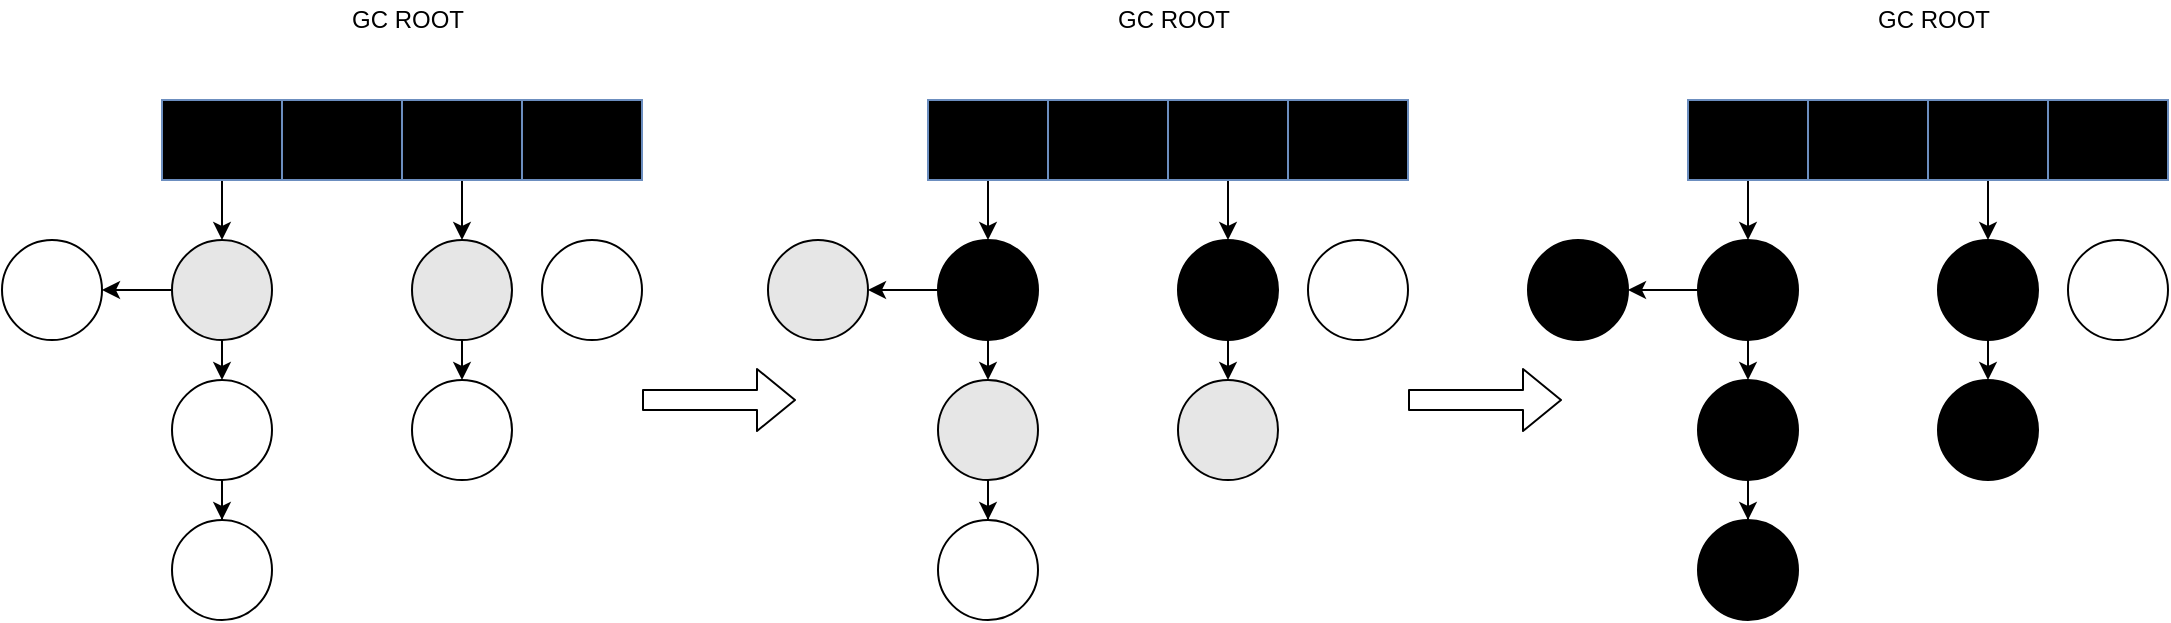 <mxfile version="14.9.2" type="github">
  <diagram id="l9T2g0-95G9heTWVfEed" name="Page-1">
    <mxGraphModel dx="946" dy="536" grid="1" gridSize="10" guides="1" tooltips="1" connect="1" arrows="1" fold="1" page="1" pageScale="1" pageWidth="827" pageHeight="1169" math="0" shadow="0">
      <root>
        <mxCell id="0" />
        <mxCell id="1" parent="0" />
        <mxCell id="olM83sfeo5QYCfdLlvUQ-31" value="" style="edgeStyle=orthogonalEdgeStyle;rounded=0;orthogonalLoop=1;jettySize=auto;html=1;" edge="1" parent="1" source="olM83sfeo5QYCfdLlvUQ-17" target="olM83sfeo5QYCfdLlvUQ-19">
          <mxGeometry relative="1" as="geometry" />
        </mxCell>
        <mxCell id="olM83sfeo5QYCfdLlvUQ-32" style="edgeStyle=orthogonalEdgeStyle;rounded=0;orthogonalLoop=1;jettySize=auto;html=1;exitX=0.5;exitY=1;exitDx=0;exitDy=0;entryX=0.5;entryY=0;entryDx=0;entryDy=0;" edge="1" parent="1" source="olM83sfeo5QYCfdLlvUQ-17" target="olM83sfeo5QYCfdLlvUQ-18">
          <mxGeometry relative="1" as="geometry" />
        </mxCell>
        <mxCell id="olM83sfeo5QYCfdLlvUQ-17" value="" style="ellipse;whiteSpace=wrap;html=1;aspect=fixed;fillColor=#E6E6E6;" vertex="1" parent="1">
          <mxGeometry x="292" y="320" width="50" height="50" as="geometry" />
        </mxCell>
        <mxCell id="olM83sfeo5QYCfdLlvUQ-33" style="edgeStyle=orthogonalEdgeStyle;rounded=0;orthogonalLoop=1;jettySize=auto;html=1;entryX=0.5;entryY=0;entryDx=0;entryDy=0;" edge="1" parent="1" source="olM83sfeo5QYCfdLlvUQ-18" target="olM83sfeo5QYCfdLlvUQ-20">
          <mxGeometry relative="1" as="geometry" />
        </mxCell>
        <mxCell id="olM83sfeo5QYCfdLlvUQ-18" value="" style="ellipse;whiteSpace=wrap;html=1;aspect=fixed;" vertex="1" parent="1">
          <mxGeometry x="292" y="390" width="50" height="50" as="geometry" />
        </mxCell>
        <mxCell id="olM83sfeo5QYCfdLlvUQ-19" value="" style="ellipse;whiteSpace=wrap;html=1;aspect=fixed;" vertex="1" parent="1">
          <mxGeometry x="207" y="320" width="50" height="50" as="geometry" />
        </mxCell>
        <mxCell id="olM83sfeo5QYCfdLlvUQ-20" value="" style="ellipse;whiteSpace=wrap;html=1;aspect=fixed;" vertex="1" parent="1">
          <mxGeometry x="292" y="460" width="50" height="50" as="geometry" />
        </mxCell>
        <mxCell id="olM83sfeo5QYCfdLlvUQ-36" style="edgeStyle=orthogonalEdgeStyle;rounded=0;orthogonalLoop=1;jettySize=auto;html=1;exitX=0.5;exitY=1;exitDx=0;exitDy=0;entryX=0.5;entryY=0;entryDx=0;entryDy=0;" edge="1" parent="1" source="olM83sfeo5QYCfdLlvUQ-21" target="olM83sfeo5QYCfdLlvUQ-22">
          <mxGeometry relative="1" as="geometry" />
        </mxCell>
        <mxCell id="olM83sfeo5QYCfdLlvUQ-21" value="" style="ellipse;whiteSpace=wrap;html=1;aspect=fixed;fillColor=#E6E6E6;" vertex="1" parent="1">
          <mxGeometry x="412" y="320" width="50" height="50" as="geometry" />
        </mxCell>
        <mxCell id="olM83sfeo5QYCfdLlvUQ-22" value="" style="ellipse;whiteSpace=wrap;html=1;aspect=fixed;" vertex="1" parent="1">
          <mxGeometry x="412" y="390" width="50" height="50" as="geometry" />
        </mxCell>
        <mxCell id="olM83sfeo5QYCfdLlvUQ-23" value="" style="ellipse;whiteSpace=wrap;html=1;aspect=fixed;" vertex="1" parent="1">
          <mxGeometry x="477" y="320" width="50" height="50" as="geometry" />
        </mxCell>
        <mxCell id="olM83sfeo5QYCfdLlvUQ-30" style="edgeStyle=orthogonalEdgeStyle;rounded=0;orthogonalLoop=1;jettySize=auto;html=1;exitX=0.5;exitY=1;exitDx=0;exitDy=0;entryX=0.5;entryY=0;entryDx=0;entryDy=0;" edge="1" parent="1" source="olM83sfeo5QYCfdLlvUQ-25" target="olM83sfeo5QYCfdLlvUQ-17">
          <mxGeometry relative="1" as="geometry" />
        </mxCell>
        <mxCell id="olM83sfeo5QYCfdLlvUQ-25" value="" style="rounded=0;whiteSpace=wrap;html=1;strokeColor=#6c8ebf;fillColor=#000000;" vertex="1" parent="1">
          <mxGeometry x="287" y="250" width="60" height="40" as="geometry" />
        </mxCell>
        <mxCell id="olM83sfeo5QYCfdLlvUQ-26" value="" style="rounded=0;whiteSpace=wrap;html=1;strokeColor=#6c8ebf;fillColor=#000000;" vertex="1" parent="1">
          <mxGeometry x="347" y="250" width="60" height="40" as="geometry" />
        </mxCell>
        <mxCell id="olM83sfeo5QYCfdLlvUQ-35" style="edgeStyle=orthogonalEdgeStyle;rounded=0;orthogonalLoop=1;jettySize=auto;html=1;exitX=0.5;exitY=1;exitDx=0;exitDy=0;entryX=0.5;entryY=0;entryDx=0;entryDy=0;" edge="1" parent="1" source="olM83sfeo5QYCfdLlvUQ-27" target="olM83sfeo5QYCfdLlvUQ-21">
          <mxGeometry relative="1" as="geometry" />
        </mxCell>
        <mxCell id="olM83sfeo5QYCfdLlvUQ-27" value="" style="rounded=0;whiteSpace=wrap;html=1;strokeColor=#6c8ebf;fillColor=#000000;" vertex="1" parent="1">
          <mxGeometry x="407" y="250" width="60" height="40" as="geometry" />
        </mxCell>
        <mxCell id="olM83sfeo5QYCfdLlvUQ-28" value="" style="rounded=0;whiteSpace=wrap;html=1;strokeColor=#6c8ebf;fillColor=#000000;" vertex="1" parent="1">
          <mxGeometry x="467" y="250" width="60" height="40" as="geometry" />
        </mxCell>
        <mxCell id="olM83sfeo5QYCfdLlvUQ-37" value="GC ROOT" style="text;html=1;strokeColor=none;fillColor=none;align=center;verticalAlign=middle;whiteSpace=wrap;rounded=0;" vertex="1" parent="1">
          <mxGeometry x="367" y="200" width="86" height="20" as="geometry" />
        </mxCell>
        <mxCell id="olM83sfeo5QYCfdLlvUQ-39" value="" style="edgeStyle=orthogonalEdgeStyle;rounded=0;orthogonalLoop=1;jettySize=auto;html=1;" edge="1" parent="1" source="olM83sfeo5QYCfdLlvUQ-41" target="olM83sfeo5QYCfdLlvUQ-44">
          <mxGeometry relative="1" as="geometry" />
        </mxCell>
        <mxCell id="olM83sfeo5QYCfdLlvUQ-40" style="edgeStyle=orthogonalEdgeStyle;rounded=0;orthogonalLoop=1;jettySize=auto;html=1;exitX=0.5;exitY=1;exitDx=0;exitDy=0;entryX=0.5;entryY=0;entryDx=0;entryDy=0;" edge="1" parent="1" source="olM83sfeo5QYCfdLlvUQ-41" target="olM83sfeo5QYCfdLlvUQ-43">
          <mxGeometry relative="1" as="geometry" />
        </mxCell>
        <mxCell id="olM83sfeo5QYCfdLlvUQ-41" value="" style="ellipse;whiteSpace=wrap;html=1;aspect=fixed;fillColor=#000000;" vertex="1" parent="1">
          <mxGeometry x="675" y="320" width="50" height="50" as="geometry" />
        </mxCell>
        <mxCell id="olM83sfeo5QYCfdLlvUQ-42" style="edgeStyle=orthogonalEdgeStyle;rounded=0;orthogonalLoop=1;jettySize=auto;html=1;entryX=0.5;entryY=0;entryDx=0;entryDy=0;" edge="1" parent="1" source="olM83sfeo5QYCfdLlvUQ-43" target="olM83sfeo5QYCfdLlvUQ-45">
          <mxGeometry relative="1" as="geometry" />
        </mxCell>
        <mxCell id="olM83sfeo5QYCfdLlvUQ-43" value="" style="ellipse;whiteSpace=wrap;html=1;aspect=fixed;fillColor=#E6E6E6;" vertex="1" parent="1">
          <mxGeometry x="675" y="390" width="50" height="50" as="geometry" />
        </mxCell>
        <mxCell id="olM83sfeo5QYCfdLlvUQ-44" value="" style="ellipse;whiteSpace=wrap;html=1;aspect=fixed;fillColor=#E6E6E6;" vertex="1" parent="1">
          <mxGeometry x="590" y="320" width="50" height="50" as="geometry" />
        </mxCell>
        <mxCell id="olM83sfeo5QYCfdLlvUQ-45" value="" style="ellipse;whiteSpace=wrap;html=1;aspect=fixed;" vertex="1" parent="1">
          <mxGeometry x="675" y="460" width="50" height="50" as="geometry" />
        </mxCell>
        <mxCell id="olM83sfeo5QYCfdLlvUQ-46" style="edgeStyle=orthogonalEdgeStyle;rounded=0;orthogonalLoop=1;jettySize=auto;html=1;exitX=0.5;exitY=1;exitDx=0;exitDy=0;entryX=0.5;entryY=0;entryDx=0;entryDy=0;" edge="1" parent="1" source="olM83sfeo5QYCfdLlvUQ-47" target="olM83sfeo5QYCfdLlvUQ-48">
          <mxGeometry relative="1" as="geometry" />
        </mxCell>
        <mxCell id="olM83sfeo5QYCfdLlvUQ-47" value="" style="ellipse;whiteSpace=wrap;html=1;aspect=fixed;fillColor=#000000;" vertex="1" parent="1">
          <mxGeometry x="795" y="320" width="50" height="50" as="geometry" />
        </mxCell>
        <mxCell id="olM83sfeo5QYCfdLlvUQ-48" value="" style="ellipse;whiteSpace=wrap;html=1;aspect=fixed;fillColor=#E6E6E6;" vertex="1" parent="1">
          <mxGeometry x="795" y="390" width="50" height="50" as="geometry" />
        </mxCell>
        <mxCell id="olM83sfeo5QYCfdLlvUQ-49" value="" style="ellipse;whiteSpace=wrap;html=1;aspect=fixed;" vertex="1" parent="1">
          <mxGeometry x="860" y="320" width="50" height="50" as="geometry" />
        </mxCell>
        <mxCell id="olM83sfeo5QYCfdLlvUQ-50" style="edgeStyle=orthogonalEdgeStyle;rounded=0;orthogonalLoop=1;jettySize=auto;html=1;exitX=0.5;exitY=1;exitDx=0;exitDy=0;entryX=0.5;entryY=0;entryDx=0;entryDy=0;" edge="1" parent="1" source="olM83sfeo5QYCfdLlvUQ-51" target="olM83sfeo5QYCfdLlvUQ-41">
          <mxGeometry relative="1" as="geometry" />
        </mxCell>
        <mxCell id="olM83sfeo5QYCfdLlvUQ-51" value="" style="rounded=0;whiteSpace=wrap;html=1;strokeColor=#6c8ebf;fillColor=#000000;" vertex="1" parent="1">
          <mxGeometry x="670" y="250" width="60" height="40" as="geometry" />
        </mxCell>
        <mxCell id="olM83sfeo5QYCfdLlvUQ-52" value="" style="rounded=0;whiteSpace=wrap;html=1;strokeColor=#6c8ebf;fillColor=#000000;" vertex="1" parent="1">
          <mxGeometry x="730" y="250" width="60" height="40" as="geometry" />
        </mxCell>
        <mxCell id="olM83sfeo5QYCfdLlvUQ-53" style="edgeStyle=orthogonalEdgeStyle;rounded=0;orthogonalLoop=1;jettySize=auto;html=1;exitX=0.5;exitY=1;exitDx=0;exitDy=0;entryX=0.5;entryY=0;entryDx=0;entryDy=0;" edge="1" parent="1" source="olM83sfeo5QYCfdLlvUQ-54" target="olM83sfeo5QYCfdLlvUQ-47">
          <mxGeometry relative="1" as="geometry" />
        </mxCell>
        <mxCell id="olM83sfeo5QYCfdLlvUQ-54" value="" style="rounded=0;whiteSpace=wrap;html=1;strokeColor=#6c8ebf;fillColor=#000000;" vertex="1" parent="1">
          <mxGeometry x="790" y="250" width="60" height="40" as="geometry" />
        </mxCell>
        <mxCell id="olM83sfeo5QYCfdLlvUQ-55" value="" style="rounded=0;whiteSpace=wrap;html=1;strokeColor=#6c8ebf;fillColor=#000000;" vertex="1" parent="1">
          <mxGeometry x="850" y="250" width="60" height="40" as="geometry" />
        </mxCell>
        <mxCell id="olM83sfeo5QYCfdLlvUQ-56" value="GC ROOT" style="text;html=1;strokeColor=none;fillColor=none;align=center;verticalAlign=middle;whiteSpace=wrap;rounded=0;" vertex="1" parent="1">
          <mxGeometry x="750" y="200" width="86" height="20" as="geometry" />
        </mxCell>
        <mxCell id="olM83sfeo5QYCfdLlvUQ-57" value="" style="edgeStyle=orthogonalEdgeStyle;rounded=0;orthogonalLoop=1;jettySize=auto;html=1;" edge="1" parent="1" source="olM83sfeo5QYCfdLlvUQ-59" target="olM83sfeo5QYCfdLlvUQ-62">
          <mxGeometry relative="1" as="geometry" />
        </mxCell>
        <mxCell id="olM83sfeo5QYCfdLlvUQ-58" style="edgeStyle=orthogonalEdgeStyle;rounded=0;orthogonalLoop=1;jettySize=auto;html=1;exitX=0.5;exitY=1;exitDx=0;exitDy=0;entryX=0.5;entryY=0;entryDx=0;entryDy=0;" edge="1" parent="1" source="olM83sfeo5QYCfdLlvUQ-59" target="olM83sfeo5QYCfdLlvUQ-61">
          <mxGeometry relative="1" as="geometry" />
        </mxCell>
        <mxCell id="olM83sfeo5QYCfdLlvUQ-59" value="" style="ellipse;whiteSpace=wrap;html=1;aspect=fixed;fillColor=#000000;" vertex="1" parent="1">
          <mxGeometry x="1055" y="320" width="50" height="50" as="geometry" />
        </mxCell>
        <mxCell id="olM83sfeo5QYCfdLlvUQ-60" style="edgeStyle=orthogonalEdgeStyle;rounded=0;orthogonalLoop=1;jettySize=auto;html=1;entryX=0.5;entryY=0;entryDx=0;entryDy=0;" edge="1" parent="1" source="olM83sfeo5QYCfdLlvUQ-61" target="olM83sfeo5QYCfdLlvUQ-63">
          <mxGeometry relative="1" as="geometry" />
        </mxCell>
        <mxCell id="olM83sfeo5QYCfdLlvUQ-61" value="" style="ellipse;whiteSpace=wrap;html=1;aspect=fixed;fillColor=#000000;" vertex="1" parent="1">
          <mxGeometry x="1055" y="390" width="50" height="50" as="geometry" />
        </mxCell>
        <mxCell id="olM83sfeo5QYCfdLlvUQ-62" value="" style="ellipse;whiteSpace=wrap;html=1;aspect=fixed;fillColor=#000000;" vertex="1" parent="1">
          <mxGeometry x="970" y="320" width="50" height="50" as="geometry" />
        </mxCell>
        <mxCell id="olM83sfeo5QYCfdLlvUQ-63" value="" style="ellipse;whiteSpace=wrap;html=1;aspect=fixed;fillColor=#000000;" vertex="1" parent="1">
          <mxGeometry x="1055" y="460" width="50" height="50" as="geometry" />
        </mxCell>
        <mxCell id="olM83sfeo5QYCfdLlvUQ-64" style="edgeStyle=orthogonalEdgeStyle;rounded=0;orthogonalLoop=1;jettySize=auto;html=1;exitX=0.5;exitY=1;exitDx=0;exitDy=0;entryX=0.5;entryY=0;entryDx=0;entryDy=0;" edge="1" parent="1" source="olM83sfeo5QYCfdLlvUQ-65" target="olM83sfeo5QYCfdLlvUQ-66">
          <mxGeometry relative="1" as="geometry" />
        </mxCell>
        <mxCell id="olM83sfeo5QYCfdLlvUQ-65" value="" style="ellipse;whiteSpace=wrap;html=1;aspect=fixed;fillColor=#000000;" vertex="1" parent="1">
          <mxGeometry x="1175" y="320" width="50" height="50" as="geometry" />
        </mxCell>
        <mxCell id="olM83sfeo5QYCfdLlvUQ-66" value="" style="ellipse;whiteSpace=wrap;html=1;aspect=fixed;fillColor=#000000;" vertex="1" parent="1">
          <mxGeometry x="1175" y="390" width="50" height="50" as="geometry" />
        </mxCell>
        <mxCell id="olM83sfeo5QYCfdLlvUQ-67" value="" style="ellipse;whiteSpace=wrap;html=1;aspect=fixed;" vertex="1" parent="1">
          <mxGeometry x="1240" y="320" width="50" height="50" as="geometry" />
        </mxCell>
        <mxCell id="olM83sfeo5QYCfdLlvUQ-68" style="edgeStyle=orthogonalEdgeStyle;rounded=0;orthogonalLoop=1;jettySize=auto;html=1;exitX=0.5;exitY=1;exitDx=0;exitDy=0;entryX=0.5;entryY=0;entryDx=0;entryDy=0;" edge="1" parent="1" source="olM83sfeo5QYCfdLlvUQ-69" target="olM83sfeo5QYCfdLlvUQ-59">
          <mxGeometry relative="1" as="geometry" />
        </mxCell>
        <mxCell id="olM83sfeo5QYCfdLlvUQ-69" value="" style="rounded=0;whiteSpace=wrap;html=1;strokeColor=#6c8ebf;fillColor=#000000;" vertex="1" parent="1">
          <mxGeometry x="1050" y="250" width="60" height="40" as="geometry" />
        </mxCell>
        <mxCell id="olM83sfeo5QYCfdLlvUQ-70" value="" style="rounded=0;whiteSpace=wrap;html=1;strokeColor=#6c8ebf;fillColor=#000000;" vertex="1" parent="1">
          <mxGeometry x="1110" y="250" width="60" height="40" as="geometry" />
        </mxCell>
        <mxCell id="olM83sfeo5QYCfdLlvUQ-71" style="edgeStyle=orthogonalEdgeStyle;rounded=0;orthogonalLoop=1;jettySize=auto;html=1;exitX=0.5;exitY=1;exitDx=0;exitDy=0;entryX=0.5;entryY=0;entryDx=0;entryDy=0;" edge="1" parent="1" source="olM83sfeo5QYCfdLlvUQ-72" target="olM83sfeo5QYCfdLlvUQ-65">
          <mxGeometry relative="1" as="geometry" />
        </mxCell>
        <mxCell id="olM83sfeo5QYCfdLlvUQ-72" value="" style="rounded=0;whiteSpace=wrap;html=1;strokeColor=#6c8ebf;fillColor=#000000;" vertex="1" parent="1">
          <mxGeometry x="1170" y="250" width="60" height="40" as="geometry" />
        </mxCell>
        <mxCell id="olM83sfeo5QYCfdLlvUQ-73" value="" style="rounded=0;whiteSpace=wrap;html=1;strokeColor=#6c8ebf;fillColor=#000000;" vertex="1" parent="1">
          <mxGeometry x="1230" y="250" width="60" height="40" as="geometry" />
        </mxCell>
        <mxCell id="olM83sfeo5QYCfdLlvUQ-74" value="GC ROOT" style="text;html=1;strokeColor=none;fillColor=none;align=center;verticalAlign=middle;whiteSpace=wrap;rounded=0;" vertex="1" parent="1">
          <mxGeometry x="1130" y="200" width="86" height="20" as="geometry" />
        </mxCell>
        <mxCell id="olM83sfeo5QYCfdLlvUQ-75" value="" style="shape=flexArrow;endArrow=classic;html=1;" edge="1" parent="1">
          <mxGeometry width="50" height="50" relative="1" as="geometry">
            <mxPoint x="527" y="400" as="sourcePoint" />
            <mxPoint x="604" y="400" as="targetPoint" />
          </mxGeometry>
        </mxCell>
        <mxCell id="olM83sfeo5QYCfdLlvUQ-76" value="" style="shape=flexArrow;endArrow=classic;html=1;" edge="1" parent="1">
          <mxGeometry width="50" height="50" relative="1" as="geometry">
            <mxPoint x="910" y="400" as="sourcePoint" />
            <mxPoint x="987" y="400" as="targetPoint" />
          </mxGeometry>
        </mxCell>
      </root>
    </mxGraphModel>
  </diagram>
</mxfile>
